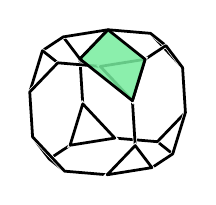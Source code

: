 % polymake for julian
% Fri Jul  6 09:28:25 2018
% unnamed

\begin{tikzpicture}[x  = {(0.9cm,-0.076cm)},
                    y  = {(-0.06cm,0.95cm)},
                    z  = {(-0.44cm,-0.29cm)},
                    scale = .3,
                    color = {lightgray}]


  % DEF POINTS
  \coordinate (v0_unnamed__1) at (2.414, 2.414, 1);
  \coordinate (v1_unnamed__1) at (2.414, 1, 2.414);
  \coordinate (v2_unnamed__1) at (2.414, 2.414, -1);
  \coordinate (v3_unnamed__1) at (1, 2.414, 2.414);
  \coordinate (v4_unnamed__1) at (2.414, 1, -2.414);
  \coordinate (v5_unnamed__1) at (2.414, -1, 2.414);
  \coordinate (v6_unnamed__1) at (1, 2.414, -2.414);
  \coordinate (v7_unnamed__1) at (2.414, -2.414, 1);
  \coordinate (v8_unnamed__1) at (-1, 2.414, 2.414);
  \coordinate (v9_unnamed__1) at (2.414, -1, -2.414);
  \coordinate (v10_unnamed__1) at (1, -2.414, 2.414);
  \coordinate (v11_unnamed__1) at (-2.414, 2.414, 1);
  \coordinate (v12_unnamed__1) at (2.414, -2.414, -1);
  \coordinate (v13_unnamed__1) at (-1, 2.414, -2.414);
  \coordinate (v14_unnamed__1) at (-2.414, 1, 2.414);
  \coordinate (v15_unnamed__1) at (1, -2.414, -2.414);
  \coordinate (v16_unnamed__1) at (-2.414, 2.414, -1);
  \coordinate (v17_unnamed__1) at (-1, -2.414, 2.414);
  \coordinate (v18_unnamed__1) at (-2.414, 1, -2.414);
  \coordinate (v19_unnamed__1) at (-2.414, -1, 2.414);
  \coordinate (v20_unnamed__1) at (-1, -2.414, -2.414);
  \coordinate (v21_unnamed__1) at (-2.414, -2.414, 1);
  \coordinate (v22_unnamed__1) at (-2.414, -1, -2.414);
  \coordinate (v23_unnamed__1) at (-2.414, -2.414, -1);


  % EDGES STYLE
  \definecolor{edgecolor_unnamed__1}{rgb}{ 0,0,0 }
  \tikzstyle{facestyle_unnamed__1} = [fill=none, fill opacity=0.85, preaction={draw=white, line cap=round, line width=1.5 pt}, draw=edgecolor_unnamed__1, line width=1 pt, line cap=round, line join=round]


  % FACES and EDGES and POINTS in the right order
  \draw[facestyle_unnamed__1] (v6_unnamed__1) -- (v2_unnamed__1) -- (v4_unnamed__1) -- (v6_unnamed__1) -- cycle;
  \draw[facestyle_unnamed__1] (v12_unnamed__1) -- (v7_unnamed__1) -- (v10_unnamed__1) -- (v17_unnamed__1) -- (v21_unnamed__1) -- (v23_unnamed__1) -- (v20_unnamed__1) -- (v15_unnamed__1) -- (v12_unnamed__1) -- cycle;
  \draw[facestyle_unnamed__1] (v11_unnamed__1) -- (v16_unnamed__1) -- (v18_unnamed__1) -- (v22_unnamed__1) -- (v23_unnamed__1) -- (v21_unnamed__1) -- (v19_unnamed__1) -- (v14_unnamed__1) -- (v11_unnamed__1) -- cycle;
  \draw[facestyle_unnamed__1] (v9_unnamed__1) -- (v12_unnamed__1) -- (v15_unnamed__1) -- (v9_unnamed__1) -- cycle;
  \draw[facestyle_unnamed__1] (v13_unnamed__1) -- (v6_unnamed__1) -- (v4_unnamed__1) -- (v9_unnamed__1) -- (v15_unnamed__1) -- (v20_unnamed__1) -- (v22_unnamed__1) -- (v18_unnamed__1) -- (v13_unnamed__1) -- cycle;


  %POINTS


  %FACETS
  \draw[facestyle_unnamed__1] (v16_unnamed__1) -- (v13_unnamed__1) -- (v18_unnamed__1) -- (v16_unnamed__1) -- cycle;


  %POINTS


  %FACETS
  \draw[facestyle_unnamed__1] (v22_unnamed__1) -- (v20_unnamed__1) -- (v23_unnamed__1) -- (v22_unnamed__1) -- cycle;


  %POINTS


  %FACETS
  \draw[facestyle_unnamed__1] (v19_unnamed__1) -- (v21_unnamed__1) -- (v17_unnamed__1) -- (v19_unnamed__1) -- cycle;


  %POINTS


  %FACETS
  \draw[facestyle_unnamed__1] (v8_unnamed__1) -- (v3_unnamed__1) -- (v0_unnamed__1) -- (v2_unnamed__1) -- (v6_unnamed__1) -- (v13_unnamed__1) -- (v16_unnamed__1) -- (v11_unnamed__1) -- (v8_unnamed__1) -- cycle;


  %POINTS


  %FACETS
  \draw[facestyle_unnamed__1] (v2_unnamed__1) -- (v0_unnamed__1) -- (v1_unnamed__1) -- (v5_unnamed__1) -- (v7_unnamed__1) -- (v12_unnamed__1) -- (v9_unnamed__1) -- (v4_unnamed__1) -- (v2_unnamed__1) -- cycle;


  %POINTS


  %FACETS
  \draw[facestyle_unnamed__1] (v8_unnamed__1) -- (v11_unnamed__1) -- (v14_unnamed__1) -- (v8_unnamed__1) -- cycle;


  %POINTS


  %FACETS
  \draw[facestyle_unnamed__1] (v1_unnamed__1) -- (v3_unnamed__1) -- (v8_unnamed__1) -- (v14_unnamed__1) -- (v19_unnamed__1) -- (v17_unnamed__1) -- (v10_unnamed__1) -- (v5_unnamed__1) -- (v1_unnamed__1) -- cycle;


  %POINTS


  %FACETS
  \draw[facestyle_unnamed__1] (v7_unnamed__1) -- (v5_unnamed__1) -- (v10_unnamed__1) -- (v7_unnamed__1) -- cycle;


  %POINTS


  %FACETS
  \draw[facestyle_unnamed__1] (v0_unnamed__1) -- (v3_unnamed__1) -- (v1_unnamed__1) -- (v0_unnamed__1) -- cycle;


  %POINTS


  %FACETS

  % DEF POINTS
  \coordinate (v0_unnamed__2) at (2.414, 2.414, 1);
  \coordinate (v1_unnamed__2) at (2.414, 1, 2.414);
  \coordinate (v2_unnamed__2) at (-1, 2.414, -2.414);
  \coordinate (v3_unnamed__2) at (-2.414, 1, -2.414);


  % EDGES STYLE
  \definecolor{edgecolor_unnamed__2}{rgb}{ 0,0,0 }

  % FACES STYLE
  \definecolor{facetcolor_unnamed__2}{rgb}{ 0.467,0.925,0.62 }

  \tikzstyle{facestyle_unnamed__2} = [fill=facetcolor_unnamed__2, fill opacity=0.85, draw=edgecolor_unnamed__2, line width=1 pt, line cap=round, line join=round]


  % FACES and EDGES and POINTS in the right order
  \draw[facestyle_unnamed__2] (v1_unnamed__2) -- (v0_unnamed__2) -- (v2_unnamed__2) -- (v3_unnamed__2) -- (v1_unnamed__2) -- cycle;


  %POINTS


  %FACETS

\end{tikzpicture}
